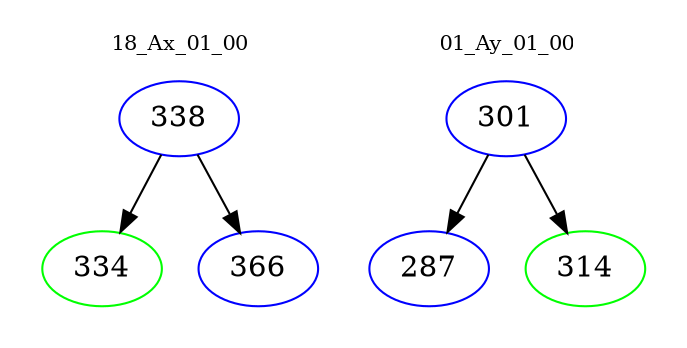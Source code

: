digraph{
subgraph cluster_0 {
color = white
label = "18_Ax_01_00";
fontsize=10;
T0_338 [label="338", color="blue"]
T0_338 -> T0_334 [color="black"]
T0_334 [label="334", color="green"]
T0_338 -> T0_366 [color="black"]
T0_366 [label="366", color="blue"]
}
subgraph cluster_1 {
color = white
label = "01_Ay_01_00";
fontsize=10;
T1_301 [label="301", color="blue"]
T1_301 -> T1_287 [color="black"]
T1_287 [label="287", color="blue"]
T1_301 -> T1_314 [color="black"]
T1_314 [label="314", color="green"]
}
}
